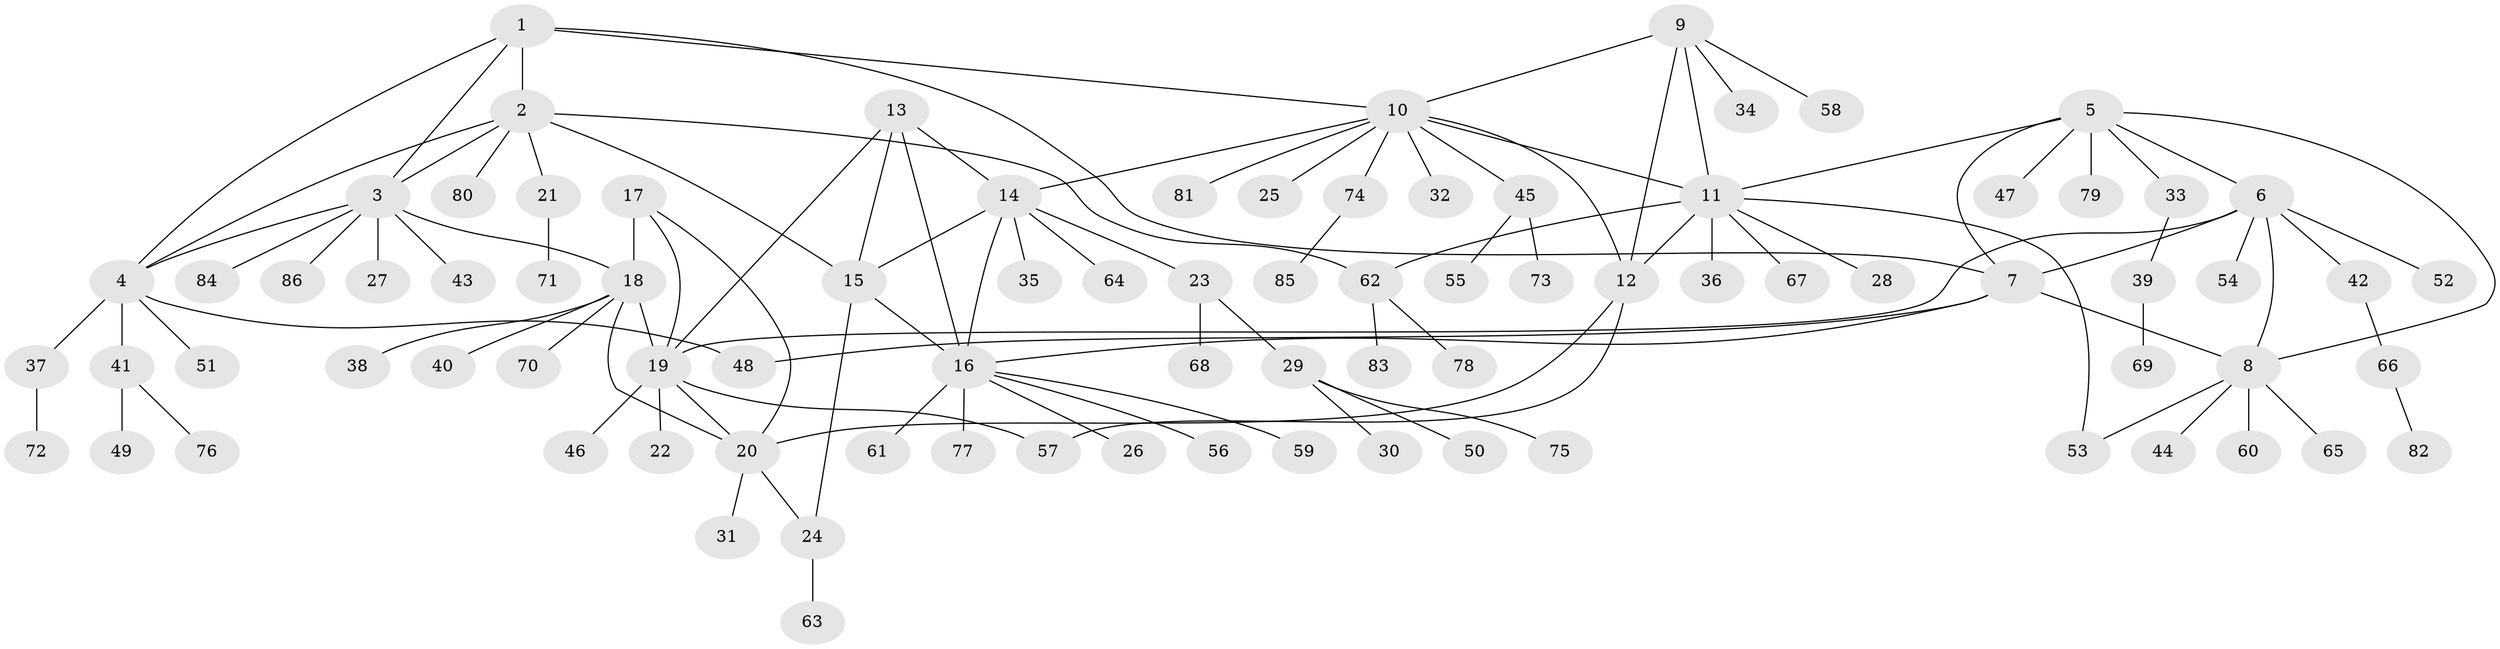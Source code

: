// coarse degree distribution, {5: 0.058823529411764705, 6: 0.058823529411764705, 7: 0.058823529411764705, 9: 0.0196078431372549, 8: 0.0196078431372549, 1: 0.6470588235294118, 14: 0.0196078431372549, 3: 0.0392156862745098, 2: 0.0784313725490196}
// Generated by graph-tools (version 1.1) at 2025/19/03/04/25 18:19:36]
// undirected, 86 vertices, 111 edges
graph export_dot {
graph [start="1"]
  node [color=gray90,style=filled];
  1;
  2;
  3;
  4;
  5;
  6;
  7;
  8;
  9;
  10;
  11;
  12;
  13;
  14;
  15;
  16;
  17;
  18;
  19;
  20;
  21;
  22;
  23;
  24;
  25;
  26;
  27;
  28;
  29;
  30;
  31;
  32;
  33;
  34;
  35;
  36;
  37;
  38;
  39;
  40;
  41;
  42;
  43;
  44;
  45;
  46;
  47;
  48;
  49;
  50;
  51;
  52;
  53;
  54;
  55;
  56;
  57;
  58;
  59;
  60;
  61;
  62;
  63;
  64;
  65;
  66;
  67;
  68;
  69;
  70;
  71;
  72;
  73;
  74;
  75;
  76;
  77;
  78;
  79;
  80;
  81;
  82;
  83;
  84;
  85;
  86;
  1 -- 2;
  1 -- 3;
  1 -- 4;
  1 -- 7;
  1 -- 10;
  2 -- 3;
  2 -- 4;
  2 -- 15;
  2 -- 21;
  2 -- 62;
  2 -- 80;
  3 -- 4;
  3 -- 18;
  3 -- 27;
  3 -- 43;
  3 -- 84;
  3 -- 86;
  4 -- 37;
  4 -- 41;
  4 -- 48;
  4 -- 51;
  5 -- 6;
  5 -- 7;
  5 -- 8;
  5 -- 11;
  5 -- 33;
  5 -- 47;
  5 -- 79;
  6 -- 7;
  6 -- 8;
  6 -- 19;
  6 -- 42;
  6 -- 52;
  6 -- 54;
  7 -- 8;
  7 -- 16;
  7 -- 48;
  8 -- 44;
  8 -- 53;
  8 -- 60;
  8 -- 65;
  9 -- 10;
  9 -- 11;
  9 -- 12;
  9 -- 34;
  9 -- 58;
  10 -- 11;
  10 -- 12;
  10 -- 14;
  10 -- 25;
  10 -- 32;
  10 -- 45;
  10 -- 74;
  10 -- 81;
  11 -- 12;
  11 -- 28;
  11 -- 36;
  11 -- 53;
  11 -- 62;
  11 -- 67;
  12 -- 20;
  12 -- 57;
  13 -- 14;
  13 -- 15;
  13 -- 16;
  13 -- 19;
  14 -- 15;
  14 -- 16;
  14 -- 23;
  14 -- 35;
  14 -- 64;
  15 -- 16;
  15 -- 24;
  16 -- 26;
  16 -- 56;
  16 -- 59;
  16 -- 61;
  16 -- 77;
  17 -- 18;
  17 -- 19;
  17 -- 20;
  18 -- 19;
  18 -- 20;
  18 -- 38;
  18 -- 40;
  18 -- 70;
  19 -- 20;
  19 -- 22;
  19 -- 46;
  19 -- 57;
  20 -- 24;
  20 -- 31;
  21 -- 71;
  23 -- 29;
  23 -- 68;
  24 -- 63;
  29 -- 30;
  29 -- 50;
  29 -- 75;
  33 -- 39;
  37 -- 72;
  39 -- 69;
  41 -- 49;
  41 -- 76;
  42 -- 66;
  45 -- 55;
  45 -- 73;
  62 -- 78;
  62 -- 83;
  66 -- 82;
  74 -- 85;
}
